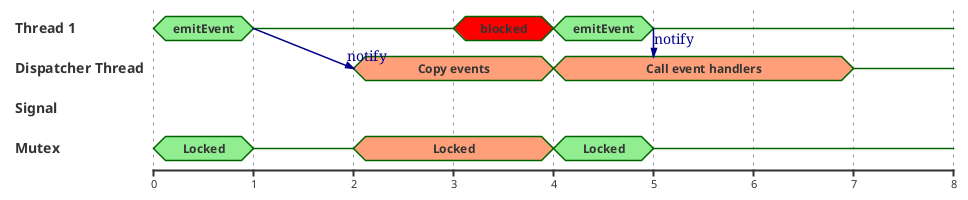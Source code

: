 @startuml
mode compact
scale 1 as 100 pixels

<style>
    timingDiagram {
        .thread1 {
            BackgroundColor LightGreen
        }
        .thread2 {
            BackgroundColor LightSalmon
        }
    }
</style>

concise "Thread 1" as T1 <<thread1>>
concise "Dispatcher Thread" as DT  <<thread2>>
concise "Signal" as S
concise "Mutex" as M

@0
M is Locked #LightGreen
T1 is emitEvent

@+1
T1 -> DT@+1: notify
M is {-}
T1 is {-}

@+1
M is Locked #LightSalmon
DT is "Copy events"

@3
T1 is blocked #red
@+1
T1 is emitEvent
M is Locked #LightGreen
@+1
T1 -> DT: notify
T1 is {-}
M is {-}

@4
M is {-}
DT is "Call event handlers"

@+3
DT is {-}

@enduml